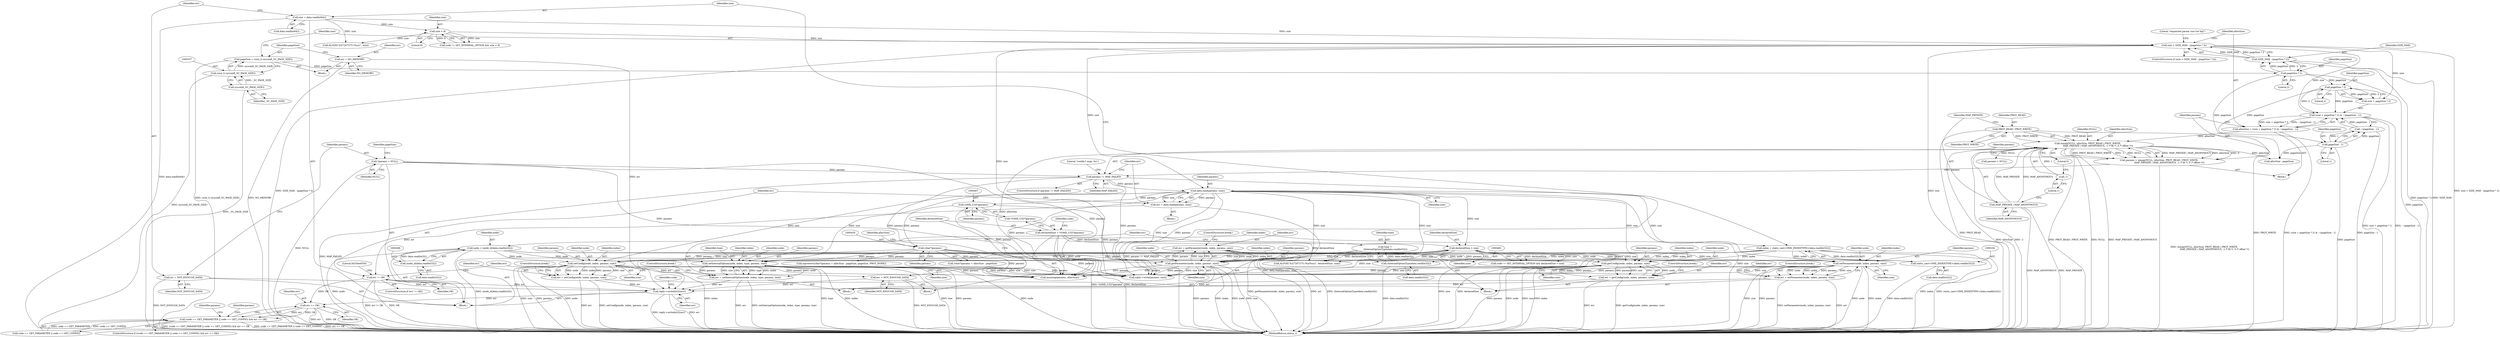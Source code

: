 digraph "0_Android_0bb5ced60304da7f61478ffd359e7ba65d72f181@API" {
"1000501" [label="(Call,reply->writeInt32(err))"];
"1000441" [label="(Call,err = getParameter(node, index, params, size))"];
"1000443" [label="(Call,getParameter(node, index, params, size))"];
"1000283" [label="(Call,node = (node_id)data.readInt32())"];
"1000285" [label="(Call,(node_id)data.readInt32())"];
"1000289" [label="(Call,index = static_cast<OMX_INDEXTYPE>(data.readInt32()))"];
"1000291" [label="(Call,static_cast<OMX_INDEXTYPE>(data.readInt32()))"];
"1000429" [label="(Call,(char*)params)"];
"1000406" [label="(Call,(OMX_U32*)params)"];
"1000386" [label="(Call,data.read(params, size))"];
"1000380" [label="(Call,params != MAP_FAILED)"];
"1000303" [label="(Call,*params = NULL)"];
"1000365" [label="(Call,params = mmap(NULL, allocSize, PROT_READ | PROT_WRITE,\n                            MAP_PRIVATE | MAP_ANONYMOUS, -1 /* fd */, 0 /* offset */))"];
"1000367" [label="(Call,mmap(NULL, allocSize, PROT_READ | PROT_WRITE,\n                            MAP_PRIVATE | MAP_ANONYMOUS, -1 /* fd */, 0 /* offset */))"];
"1000353" [label="(Call,allocSize = (size + pageSize * 2) & ~(pageSize - 1))"];
"1000355" [label="(Call,(size + pageSize * 2) & ~(pageSize - 1))"];
"1000341" [label="(Call,size > SIZE_MAX - (pageSize * 2))"];
"1000295" [label="(Call,size = data.readInt64())"];
"1000319" [label="(Call,size < 8)"];
"1000343" [label="(Call,SIZE_MAX - (pageSize * 2))"];
"1000345" [label="(Call,pageSize * 2)"];
"1000334" [label="(Call,pageSize = (size_t) sysconf(_SC_PAGE_SIZE))"];
"1000336" [label="(Call,(size_t) sysconf(_SC_PAGE_SIZE))"];
"1000338" [label="(Call,sysconf(_SC_PAGE_SIZE))"];
"1000358" [label="(Call,pageSize * 2)"];
"1000361" [label="(Call,~(pageSize - 1))"];
"1000362" [label="(Call,pageSize - 1)"];
"1000370" [label="(Call,PROT_READ | PROT_WRITE)"];
"1000373" [label="(Call,MAP_PRIVATE | MAP_ANONYMOUS)"];
"1000376" [label="(Call,-1)"];
"1000414" [label="(Call,declaredSize > size)"];
"1000403" [label="(Call,declaredSize = *(OMX_U32*)params)"];
"1000459" [label="(Call,err = getConfig(node, index, params, size))"];
"1000461" [label="(Call,getConfig(node, index, params, size))"];
"1000331" [label="(Call,err = NO_MEMORY)"];
"1000468" [label="(Call,err = setConfig(node, index, params, size))"];
"1000470" [label="(Call,setConfig(node, index, params, size))"];
"1000399" [label="(Call,err = NOT_ENOUGH_DATA)"];
"1000299" [label="(Call,err = NOT_ENOUGH_DATA)"];
"1000484" [label="(Call,err = setInternalOption(node, index, type, params, size))"];
"1000486" [label="(Call,setInternalOption(node, index, type, params, size))"];
"1000479" [label="(Call,type =\n (InternalOptionType)data.readInt32())"];
"1000481" [label="(Call,(InternalOptionType)data.readInt32())"];
"1000390" [label="(Call,err != OK)"];
"1000384" [label="(Call,err = data.read(params, size))"];
"1000450" [label="(Call,err = setParameter(node, index, params, size))"];
"1000452" [label="(Call,setParameter(node, index, params, size))"];
"1000512" [label="(Call,err == OK)"];
"1000504" [label="(Call,(code == GET_PARAMETER || code == GET_CONFIG) && err == OK)"];
"1000335" [label="(Identifier,pageSize)"];
"1000469" [label="(Identifier,err)"];
"1000504" [label="(Call,(code == GET_PARAMETER || code == GET_CONFIG) && err == OK)"];
"1000296" [label="(Identifier,size)"];
"1000284" [label="(Identifier,node)"];
"1000398" [label="(Block,)"];
"1000343" [label="(Call,SIZE_MAX - (pageSize * 2))"];
"1000444" [label="(Identifier,node)"];
"1000297" [label="(Call,data.readInt64())"];
"1000517" [label="(Identifier,params)"];
"1000514" [label="(Identifier,OK)"];
"1000323" [label="(Call,ALOGE(\"b/27207275 (%zu)\", size))"];
"1000304" [label="(Identifier,params)"];
"1000384" [label="(Call,err = data.read(params, size))"];
"1000362" [label="(Call,pageSize - 1)"];
"1000347" [label="(Literal,2)"];
"1000373" [label="(Call,MAP_PRIVATE | MAP_ANONYMOUS)"];
"1000387" [label="(Identifier,params)"];
"1000350" [label="(Literal,\"requested param size too big\")"];
"1000319" [label="(Call,size < 8)"];
"1000507" [label="(Identifier,code)"];
"1000428" [label="(Call,(char*)params + allocSize - pageSize)"];
"1000340" [label="(ControlStructure,if (size > SIZE_MAX - (pageSize * 2)))"];
"1000375" [label="(Identifier,MAP_ANONYMOUS)"];
"1000299" [label="(Call,err = NOT_ENOUGH_DATA)"];
"1000445" [label="(Identifier,index)"];
"1000378" [label="(Literal,0)"];
"1000385" [label="(Identifier,err)"];
"1000451" [label="(Identifier,err)"];
"1000479" [label="(Call,type =\n (InternalOptionType)data.readInt32())"];
"1000491" [label="(Identifier,size)"];
"1000369" [label="(Identifier,allocSize)"];
"1000429" [label="(Call,(char*)params)"];
"1000285" [label="(Call,(node_id)data.readInt32())"];
"1000380" [label="(Call,params != MAP_FAILED)"];
"1000406" [label="(Call,(OMX_U32*)params)"];
"1000358" [label="(Call,pageSize * 2)"];
"1000485" [label="(Identifier,err)"];
"1000388" [label="(Identifier,size)"];
"1000381" [label="(Identifier,params)"];
"1000448" [label="(ControlStructure,break;)"];
"1000461" [label="(Call,getConfig(node, index, params, size))"];
"1000356" [label="(Call,size + pageSize * 2)"];
"1000498" [label="(Literal,\"couldn't map: %s\")"];
"1000400" [label="(Identifier,err)"];
"1000291" [label="(Call,static_cast<OMX_INDEXTYPE>(data.readInt32()))"];
"1000443" [label="(Call,getParameter(node, index, params, size))"];
"1000367" [label="(Call,mmap(NULL, allocSize, PROT_READ | PROT_WRITE,\n                            MAP_PRIVATE | MAP_ANONYMOUS, -1 /* fd */, 0 /* offset */))"];
"1000414" [label="(Call,declaredSize > size)"];
"1000354" [label="(Identifier,allocSize)"];
"1000315" [label="(Call,code != SET_INTERNAL_OPTION && size < 8)"];
"1000431" [label="(Identifier,params)"];
"1000463" [label="(Identifier,index)"];
"1000453" [label="(Identifier,node)"];
"1000289" [label="(Call,index = static_cast<OMX_INDEXTYPE>(data.readInt32()))"];
"1000376" [label="(Call,-1)"];
"1000336" [label="(Call,(size_t) sysconf(_SC_PAGE_SIZE))"];
"1000481" [label="(Call,(InternalOptionType)data.readInt32())"];
"1000427" [label="(Call,mprotect((char*)params + allocSize - pageSize, pageSize, PROT_NONE))"];
"1000365" [label="(Call,params = mmap(NULL, allocSize, PROT_READ | PROT_WRITE,\n                            MAP_PRIVATE | MAP_ANONYMOUS, -1 /* fd */, 0 /* offset */))"];
"1000293" [label="(Call,data.readInt32())"];
"1000334" [label="(Call,pageSize = (size_t) sysconf(_SC_PAGE_SIZE))"];
"1000486" [label="(Call,setInternalOption(node, index, type, params, size))"];
"1000456" [label="(Identifier,size)"];
"1000346" [label="(Identifier,pageSize)"];
"1000404" [label="(Identifier,declaredSize)"];
"1000441" [label="(Call,err = getParameter(node, index, params, size))"];
"1000522" [label="(Call,munmap(params, allocSize))"];
"1000382" [label="(Identifier,MAP_FAILED)"];
"1000395" [label="(Literal,0x534e4554)"];
"1000277" [label="(Block,)"];
"1000295" [label="(Call,size = data.readInt64())"];
"1000345" [label="(Call,pageSize * 2)"];
"1000333" [label="(Identifier,NO_MEMORY)"];
"1000415" [label="(Identifier,declaredSize)"];
"1000477" [label="(Block,)"];
"1000459" [label="(Call,err = getConfig(node, index, params, size))"];
"1000408" [label="(Identifier,params)"];
"1000501" [label="(Call,reply->writeInt32(err))"];
"1000403" [label="(Call,declaredSize = *(OMX_U32*)params)"];
"1000416" [label="(Identifier,size)"];
"1000320" [label="(Identifier,size)"];
"1000283" [label="(Call,node = (node_id)data.readInt32())"];
"1000332" [label="(Identifier,err)"];
"1000520" [label="(Identifier,params)"];
"1000352" [label="(Block,)"];
"1000338" [label="(Call,sysconf(_SC_PAGE_SIZE))"];
"1000331" [label="(Call,err = NO_MEMORY)"];
"1000290" [label="(Identifier,index)"];
"1000305" [label="(Identifier,NULL)"];
"1000392" [label="(Identifier,OK)"];
"1000492" [label="(ControlStructure,break;)"];
"1000364" [label="(Literal,1)"];
"1000439" [label="(Block,)"];
"1000442" [label="(Identifier,err)"];
"1000488" [label="(Identifier,index)"];
"1000342" [label="(Identifier,size)"];
"1000475" [label="(ControlStructure,break;)"];
"1000361" [label="(Call,~(pageSize - 1))"];
"1000468" [label="(Call,err = setConfig(node, index, params, size))"];
"1000412" [label="(Identifier,code)"];
"1000303" [label="(Call,*params = NULL)"];
"1000487" [label="(Identifier,node)"];
"1000339" [label="(Identifier,_SC_PAGE_SIZE)"];
"1000490" [label="(Identifier,params)"];
"1000513" [label="(Identifier,err)"];
"1000433" [label="(Identifier,allocSize)"];
"1000355" [label="(Call,(size + pageSize * 2) & ~(pageSize - 1))"];
"1000399" [label="(Call,err = NOT_ENOUGH_DATA)"];
"1000410" [label="(Call,code != SET_INTERNAL_OPTION && declaredSize > size)"];
"1000383" [label="(Block,)"];
"1000454" [label="(Identifier,index)"];
"1000330" [label="(Block,)"];
"1000401" [label="(Identifier,NOT_ENOUGH_DATA)"];
"1000405" [label="(Call,*(OMX_U32*)params)"];
"1000484" [label="(Call,err = setInternalOption(node, index, type, params, size))"];
"1000374" [label="(Identifier,MAP_PRIVATE)"];
"1000368" [label="(Identifier,NULL)"];
"1000341" [label="(Call,size > SIZE_MAX - (pageSize * 2))"];
"1000301" [label="(Identifier,NOT_ENOUGH_DATA)"];
"1000460" [label="(Identifier,err)"];
"1000450" [label="(Call,err = setParameter(node, index, params, size))"];
"1000455" [label="(Identifier,params)"];
"1000360" [label="(Literal,2)"];
"1000473" [label="(Identifier,params)"];
"1000321" [label="(Literal,8)"];
"1000391" [label="(Identifier,err)"];
"1000471" [label="(Identifier,node)"];
"1000418" [label="(Call,ALOGE(\"b/27207275 (%u/%zu)\", declaredSize, size))"];
"1000489" [label="(Identifier,type)"];
"1000359" [label="(Identifier,pageSize)"];
"1000366" [label="(Identifier,params)"];
"1001337" [label="(MethodReturn,status_t)"];
"1000446" [label="(Identifier,params)"];
"1000465" [label="(Identifier,size)"];
"1000372" [label="(Identifier,PROT_WRITE)"];
"1000516" [label="(Call,reply->write(params, size))"];
"1000353" [label="(Call,allocSize = (size + pageSize * 2) & ~(pageSize - 1))"];
"1000462" [label="(Identifier,node)"];
"1000300" [label="(Identifier,err)"];
"1000472" [label="(Identifier,index)"];
"1000483" [label="(Call,data.readInt32())"];
"1000390" [label="(Call,err != OK)"];
"1000287" [label="(Call,data.readInt32())"];
"1000503" [label="(ControlStructure,if ((code == GET_PARAMETER || code == GET_CONFIG) && err == OK))"];
"1000505" [label="(Call,code == GET_PARAMETER || code == GET_CONFIG)"];
"1000457" [label="(ControlStructure,break;)"];
"1000464" [label="(Identifier,params)"];
"1000512" [label="(Call,err == OK)"];
"1000470" [label="(Call,setConfig(node, index, params, size))"];
"1000370" [label="(Call,PROT_READ | PROT_WRITE)"];
"1000371" [label="(Identifier,PROT_READ)"];
"1000363" [label="(Identifier,pageSize)"];
"1000525" [label="(Call,params = NULL)"];
"1000389" [label="(ControlStructure,if (err != OK))"];
"1000308" [label="(Identifier,pageSize)"];
"1000344" [label="(Identifier,SIZE_MAX)"];
"1000377" [label="(Literal,1)"];
"1000466" [label="(ControlStructure,break;)"];
"1000502" [label="(Identifier,err)"];
"1000386" [label="(Call,data.read(params, size))"];
"1000452" [label="(Call,setParameter(node, index, params, size))"];
"1000474" [label="(Identifier,size)"];
"1000447" [label="(Identifier,size)"];
"1000480" [label="(Identifier,type)"];
"1000432" [label="(Call,allocSize - pageSize)"];
"1000379" [label="(ControlStructure,if (params != MAP_FAILED))"];
"1000501" -> "1000277"  [label="AST: "];
"1000501" -> "1000502"  [label="CFG: "];
"1000502" -> "1000501"  [label="AST: "];
"1000507" -> "1000501"  [label="CFG: "];
"1000501" -> "1001337"  [label="DDG: err"];
"1000501" -> "1001337"  [label="DDG: reply->writeInt32(err)"];
"1000441" -> "1000501"  [label="DDG: err"];
"1000459" -> "1000501"  [label="DDG: err"];
"1000331" -> "1000501"  [label="DDG: err"];
"1000468" -> "1000501"  [label="DDG: err"];
"1000399" -> "1000501"  [label="DDG: err"];
"1000299" -> "1000501"  [label="DDG: err"];
"1000484" -> "1000501"  [label="DDG: err"];
"1000390" -> "1000501"  [label="DDG: err"];
"1000450" -> "1000501"  [label="DDG: err"];
"1000501" -> "1000512"  [label="DDG: err"];
"1000441" -> "1000439"  [label="AST: "];
"1000441" -> "1000443"  [label="CFG: "];
"1000442" -> "1000441"  [label="AST: "];
"1000443" -> "1000441"  [label="AST: "];
"1000448" -> "1000441"  [label="CFG: "];
"1000441" -> "1001337"  [label="DDG: err"];
"1000441" -> "1001337"  [label="DDG: getParameter(node, index, params, size)"];
"1000443" -> "1000441"  [label="DDG: node"];
"1000443" -> "1000441"  [label="DDG: index"];
"1000443" -> "1000441"  [label="DDG: params"];
"1000443" -> "1000441"  [label="DDG: size"];
"1000443" -> "1000447"  [label="CFG: "];
"1000444" -> "1000443"  [label="AST: "];
"1000445" -> "1000443"  [label="AST: "];
"1000446" -> "1000443"  [label="AST: "];
"1000447" -> "1000443"  [label="AST: "];
"1000443" -> "1001337"  [label="DDG: size"];
"1000443" -> "1001337"  [label="DDG: params"];
"1000443" -> "1001337"  [label="DDG: index"];
"1000443" -> "1001337"  [label="DDG: node"];
"1000283" -> "1000443"  [label="DDG: node"];
"1000289" -> "1000443"  [label="DDG: index"];
"1000429" -> "1000443"  [label="DDG: params"];
"1000386" -> "1000443"  [label="DDG: size"];
"1000414" -> "1000443"  [label="DDG: size"];
"1000443" -> "1000516"  [label="DDG: params"];
"1000443" -> "1000516"  [label="DDG: size"];
"1000443" -> "1000522"  [label="DDG: params"];
"1000283" -> "1000277"  [label="AST: "];
"1000283" -> "1000285"  [label="CFG: "];
"1000284" -> "1000283"  [label="AST: "];
"1000285" -> "1000283"  [label="AST: "];
"1000290" -> "1000283"  [label="CFG: "];
"1000283" -> "1001337"  [label="DDG: (node_id)data.readInt32()"];
"1000283" -> "1001337"  [label="DDG: node"];
"1000285" -> "1000283"  [label="DDG: data.readInt32()"];
"1000283" -> "1000452"  [label="DDG: node"];
"1000283" -> "1000461"  [label="DDG: node"];
"1000283" -> "1000470"  [label="DDG: node"];
"1000283" -> "1000486"  [label="DDG: node"];
"1000285" -> "1000287"  [label="CFG: "];
"1000286" -> "1000285"  [label="AST: "];
"1000287" -> "1000285"  [label="AST: "];
"1000289" -> "1000277"  [label="AST: "];
"1000289" -> "1000291"  [label="CFG: "];
"1000290" -> "1000289"  [label="AST: "];
"1000291" -> "1000289"  [label="AST: "];
"1000296" -> "1000289"  [label="CFG: "];
"1000289" -> "1001337"  [label="DDG: static_cast<OMX_INDEXTYPE>(data.readInt32())"];
"1000289" -> "1001337"  [label="DDG: index"];
"1000291" -> "1000289"  [label="DDG: data.readInt32()"];
"1000289" -> "1000452"  [label="DDG: index"];
"1000289" -> "1000461"  [label="DDG: index"];
"1000289" -> "1000470"  [label="DDG: index"];
"1000289" -> "1000486"  [label="DDG: index"];
"1000291" -> "1000293"  [label="CFG: "];
"1000292" -> "1000291"  [label="AST: "];
"1000293" -> "1000291"  [label="AST: "];
"1000291" -> "1001337"  [label="DDG: data.readInt32()"];
"1000429" -> "1000428"  [label="AST: "];
"1000429" -> "1000431"  [label="CFG: "];
"1000430" -> "1000429"  [label="AST: "];
"1000431" -> "1000429"  [label="AST: "];
"1000433" -> "1000429"  [label="CFG: "];
"1000429" -> "1000427"  [label="DDG: params"];
"1000429" -> "1000428"  [label="DDG: params"];
"1000406" -> "1000429"  [label="DDG: params"];
"1000429" -> "1000452"  [label="DDG: params"];
"1000429" -> "1000461"  [label="DDG: params"];
"1000429" -> "1000470"  [label="DDG: params"];
"1000429" -> "1000486"  [label="DDG: params"];
"1000429" -> "1000516"  [label="DDG: params"];
"1000429" -> "1000522"  [label="DDG: params"];
"1000406" -> "1000405"  [label="AST: "];
"1000406" -> "1000408"  [label="CFG: "];
"1000407" -> "1000406"  [label="AST: "];
"1000408" -> "1000406"  [label="AST: "];
"1000405" -> "1000406"  [label="CFG: "];
"1000386" -> "1000406"  [label="DDG: params"];
"1000406" -> "1000516"  [label="DDG: params"];
"1000406" -> "1000522"  [label="DDG: params"];
"1000386" -> "1000384"  [label="AST: "];
"1000386" -> "1000388"  [label="CFG: "];
"1000387" -> "1000386"  [label="AST: "];
"1000388" -> "1000386"  [label="AST: "];
"1000384" -> "1000386"  [label="CFG: "];
"1000386" -> "1001337"  [label="DDG: size"];
"1000386" -> "1000384"  [label="DDG: params"];
"1000386" -> "1000384"  [label="DDG: size"];
"1000380" -> "1000386"  [label="DDG: params"];
"1000341" -> "1000386"  [label="DDG: size"];
"1000386" -> "1000414"  [label="DDG: size"];
"1000386" -> "1000418"  [label="DDG: size"];
"1000386" -> "1000452"  [label="DDG: size"];
"1000386" -> "1000461"  [label="DDG: size"];
"1000386" -> "1000470"  [label="DDG: size"];
"1000386" -> "1000486"  [label="DDG: size"];
"1000386" -> "1000516"  [label="DDG: params"];
"1000386" -> "1000516"  [label="DDG: size"];
"1000386" -> "1000522"  [label="DDG: params"];
"1000380" -> "1000379"  [label="AST: "];
"1000380" -> "1000382"  [label="CFG: "];
"1000381" -> "1000380"  [label="AST: "];
"1000382" -> "1000380"  [label="AST: "];
"1000385" -> "1000380"  [label="CFG: "];
"1000498" -> "1000380"  [label="CFG: "];
"1000380" -> "1001337"  [label="DDG: params != MAP_FAILED"];
"1000380" -> "1001337"  [label="DDG: MAP_FAILED"];
"1000303" -> "1000380"  [label="DDG: params"];
"1000365" -> "1000380"  [label="DDG: params"];
"1000380" -> "1000516"  [label="DDG: params"];
"1000380" -> "1000522"  [label="DDG: params"];
"1000303" -> "1000277"  [label="AST: "];
"1000303" -> "1000305"  [label="CFG: "];
"1000304" -> "1000303"  [label="AST: "];
"1000305" -> "1000303"  [label="AST: "];
"1000308" -> "1000303"  [label="CFG: "];
"1000303" -> "1001337"  [label="DDG: NULL"];
"1000303" -> "1000516"  [label="DDG: params"];
"1000303" -> "1000522"  [label="DDG: params"];
"1000365" -> "1000352"  [label="AST: "];
"1000365" -> "1000367"  [label="CFG: "];
"1000366" -> "1000365"  [label="AST: "];
"1000367" -> "1000365"  [label="AST: "];
"1000381" -> "1000365"  [label="CFG: "];
"1000365" -> "1001337"  [label="DDG: mmap(NULL, allocSize, PROT_READ | PROT_WRITE,\n                            MAP_PRIVATE | MAP_ANONYMOUS, -1 /* fd */, 0 /* offset */)"];
"1000367" -> "1000365"  [label="DDG: MAP_PRIVATE | MAP_ANONYMOUS"];
"1000367" -> "1000365"  [label="DDG: allocSize"];
"1000367" -> "1000365"  [label="DDG: 0"];
"1000367" -> "1000365"  [label="DDG: PROT_READ | PROT_WRITE"];
"1000367" -> "1000365"  [label="DDG: -1"];
"1000367" -> "1000365"  [label="DDG: NULL"];
"1000367" -> "1000378"  [label="CFG: "];
"1000368" -> "1000367"  [label="AST: "];
"1000369" -> "1000367"  [label="AST: "];
"1000370" -> "1000367"  [label="AST: "];
"1000373" -> "1000367"  [label="AST: "];
"1000376" -> "1000367"  [label="AST: "];
"1000378" -> "1000367"  [label="AST: "];
"1000367" -> "1001337"  [label="DDG: allocSize"];
"1000367" -> "1001337"  [label="DDG: -1"];
"1000367" -> "1001337"  [label="DDG: PROT_READ | PROT_WRITE"];
"1000367" -> "1001337"  [label="DDG: NULL"];
"1000367" -> "1001337"  [label="DDG: MAP_PRIVATE | MAP_ANONYMOUS"];
"1000353" -> "1000367"  [label="DDG: allocSize"];
"1000370" -> "1000367"  [label="DDG: PROT_READ"];
"1000370" -> "1000367"  [label="DDG: PROT_WRITE"];
"1000373" -> "1000367"  [label="DDG: MAP_PRIVATE"];
"1000373" -> "1000367"  [label="DDG: MAP_ANONYMOUS"];
"1000376" -> "1000367"  [label="DDG: 1"];
"1000367" -> "1000432"  [label="DDG: allocSize"];
"1000367" -> "1000522"  [label="DDG: allocSize"];
"1000367" -> "1000525"  [label="DDG: NULL"];
"1000353" -> "1000352"  [label="AST: "];
"1000353" -> "1000355"  [label="CFG: "];
"1000354" -> "1000353"  [label="AST: "];
"1000355" -> "1000353"  [label="AST: "];
"1000366" -> "1000353"  [label="CFG: "];
"1000353" -> "1001337"  [label="DDG: (size + pageSize * 2) & ~(pageSize - 1)"];
"1000355" -> "1000353"  [label="DDG: size + pageSize * 2"];
"1000355" -> "1000353"  [label="DDG: ~(pageSize - 1)"];
"1000355" -> "1000361"  [label="CFG: "];
"1000356" -> "1000355"  [label="AST: "];
"1000361" -> "1000355"  [label="AST: "];
"1000355" -> "1001337"  [label="DDG: size + pageSize * 2"];
"1000355" -> "1001337"  [label="DDG: ~(pageSize - 1)"];
"1000341" -> "1000355"  [label="DDG: size"];
"1000358" -> "1000355"  [label="DDG: pageSize"];
"1000358" -> "1000355"  [label="DDG: 2"];
"1000361" -> "1000355"  [label="DDG: pageSize - 1"];
"1000341" -> "1000340"  [label="AST: "];
"1000341" -> "1000343"  [label="CFG: "];
"1000342" -> "1000341"  [label="AST: "];
"1000343" -> "1000341"  [label="AST: "];
"1000350" -> "1000341"  [label="CFG: "];
"1000354" -> "1000341"  [label="CFG: "];
"1000341" -> "1001337"  [label="DDG: SIZE_MAX - (pageSize * 2)"];
"1000341" -> "1001337"  [label="DDG: size"];
"1000341" -> "1001337"  [label="DDG: size > SIZE_MAX - (pageSize * 2)"];
"1000295" -> "1000341"  [label="DDG: size"];
"1000319" -> "1000341"  [label="DDG: size"];
"1000343" -> "1000341"  [label="DDG: SIZE_MAX"];
"1000343" -> "1000341"  [label="DDG: pageSize * 2"];
"1000341" -> "1000356"  [label="DDG: size"];
"1000341" -> "1000516"  [label="DDG: size"];
"1000295" -> "1000277"  [label="AST: "];
"1000295" -> "1000297"  [label="CFG: "];
"1000296" -> "1000295"  [label="AST: "];
"1000297" -> "1000295"  [label="AST: "];
"1000300" -> "1000295"  [label="CFG: "];
"1000295" -> "1001337"  [label="DDG: data.readInt64()"];
"1000295" -> "1000319"  [label="DDG: size"];
"1000295" -> "1000323"  [label="DDG: size"];
"1000319" -> "1000315"  [label="AST: "];
"1000319" -> "1000321"  [label="CFG: "];
"1000320" -> "1000319"  [label="AST: "];
"1000321" -> "1000319"  [label="AST: "];
"1000315" -> "1000319"  [label="CFG: "];
"1000319" -> "1000315"  [label="DDG: size"];
"1000319" -> "1000315"  [label="DDG: 8"];
"1000319" -> "1000323"  [label="DDG: size"];
"1000343" -> "1000345"  [label="CFG: "];
"1000344" -> "1000343"  [label="AST: "];
"1000345" -> "1000343"  [label="AST: "];
"1000343" -> "1001337"  [label="DDG: SIZE_MAX"];
"1000343" -> "1001337"  [label="DDG: pageSize * 2"];
"1000345" -> "1000343"  [label="DDG: pageSize"];
"1000345" -> "1000343"  [label="DDG: 2"];
"1000345" -> "1000347"  [label="CFG: "];
"1000346" -> "1000345"  [label="AST: "];
"1000347" -> "1000345"  [label="AST: "];
"1000345" -> "1001337"  [label="DDG: pageSize"];
"1000334" -> "1000345"  [label="DDG: pageSize"];
"1000345" -> "1000358"  [label="DDG: pageSize"];
"1000345" -> "1000432"  [label="DDG: pageSize"];
"1000334" -> "1000330"  [label="AST: "];
"1000334" -> "1000336"  [label="CFG: "];
"1000335" -> "1000334"  [label="AST: "];
"1000336" -> "1000334"  [label="AST: "];
"1000342" -> "1000334"  [label="CFG: "];
"1000334" -> "1001337"  [label="DDG: (size_t) sysconf(_SC_PAGE_SIZE)"];
"1000336" -> "1000334"  [label="DDG: sysconf(_SC_PAGE_SIZE)"];
"1000336" -> "1000338"  [label="CFG: "];
"1000337" -> "1000336"  [label="AST: "];
"1000338" -> "1000336"  [label="AST: "];
"1000336" -> "1001337"  [label="DDG: sysconf(_SC_PAGE_SIZE)"];
"1000338" -> "1000336"  [label="DDG: _SC_PAGE_SIZE"];
"1000338" -> "1000339"  [label="CFG: "];
"1000339" -> "1000338"  [label="AST: "];
"1000338" -> "1001337"  [label="DDG: _SC_PAGE_SIZE"];
"1000358" -> "1000356"  [label="AST: "];
"1000358" -> "1000360"  [label="CFG: "];
"1000359" -> "1000358"  [label="AST: "];
"1000360" -> "1000358"  [label="AST: "];
"1000356" -> "1000358"  [label="CFG: "];
"1000358" -> "1000356"  [label="DDG: pageSize"];
"1000358" -> "1000356"  [label="DDG: 2"];
"1000358" -> "1000362"  [label="DDG: pageSize"];
"1000361" -> "1000362"  [label="CFG: "];
"1000362" -> "1000361"  [label="AST: "];
"1000361" -> "1001337"  [label="DDG: pageSize - 1"];
"1000362" -> "1000361"  [label="DDG: pageSize"];
"1000362" -> "1000361"  [label="DDG: 1"];
"1000362" -> "1000364"  [label="CFG: "];
"1000363" -> "1000362"  [label="AST: "];
"1000364" -> "1000362"  [label="AST: "];
"1000362" -> "1001337"  [label="DDG: pageSize"];
"1000362" -> "1000432"  [label="DDG: pageSize"];
"1000370" -> "1000372"  [label="CFG: "];
"1000371" -> "1000370"  [label="AST: "];
"1000372" -> "1000370"  [label="AST: "];
"1000374" -> "1000370"  [label="CFG: "];
"1000370" -> "1001337"  [label="DDG: PROT_WRITE"];
"1000370" -> "1001337"  [label="DDG: PROT_READ"];
"1000373" -> "1000375"  [label="CFG: "];
"1000374" -> "1000373"  [label="AST: "];
"1000375" -> "1000373"  [label="AST: "];
"1000377" -> "1000373"  [label="CFG: "];
"1000373" -> "1001337"  [label="DDG: MAP_ANONYMOUS"];
"1000373" -> "1001337"  [label="DDG: MAP_PRIVATE"];
"1000376" -> "1000377"  [label="CFG: "];
"1000377" -> "1000376"  [label="AST: "];
"1000378" -> "1000376"  [label="CFG: "];
"1000414" -> "1000410"  [label="AST: "];
"1000414" -> "1000416"  [label="CFG: "];
"1000415" -> "1000414"  [label="AST: "];
"1000416" -> "1000414"  [label="AST: "];
"1000410" -> "1000414"  [label="CFG: "];
"1000414" -> "1001337"  [label="DDG: size"];
"1000414" -> "1001337"  [label="DDG: declaredSize"];
"1000414" -> "1000410"  [label="DDG: declaredSize"];
"1000414" -> "1000410"  [label="DDG: size"];
"1000403" -> "1000414"  [label="DDG: declaredSize"];
"1000414" -> "1000418"  [label="DDG: declaredSize"];
"1000414" -> "1000418"  [label="DDG: size"];
"1000414" -> "1000452"  [label="DDG: size"];
"1000414" -> "1000461"  [label="DDG: size"];
"1000414" -> "1000470"  [label="DDG: size"];
"1000414" -> "1000486"  [label="DDG: size"];
"1000414" -> "1000516"  [label="DDG: size"];
"1000403" -> "1000398"  [label="AST: "];
"1000403" -> "1000405"  [label="CFG: "];
"1000404" -> "1000403"  [label="AST: "];
"1000405" -> "1000403"  [label="AST: "];
"1000412" -> "1000403"  [label="CFG: "];
"1000403" -> "1001337"  [label="DDG: *(OMX_U32*)params"];
"1000403" -> "1001337"  [label="DDG: declaredSize"];
"1000403" -> "1000418"  [label="DDG: declaredSize"];
"1000459" -> "1000439"  [label="AST: "];
"1000459" -> "1000461"  [label="CFG: "];
"1000460" -> "1000459"  [label="AST: "];
"1000461" -> "1000459"  [label="AST: "];
"1000466" -> "1000459"  [label="CFG: "];
"1000459" -> "1001337"  [label="DDG: err"];
"1000459" -> "1001337"  [label="DDG: getConfig(node, index, params, size)"];
"1000461" -> "1000459"  [label="DDG: node"];
"1000461" -> "1000459"  [label="DDG: index"];
"1000461" -> "1000459"  [label="DDG: params"];
"1000461" -> "1000459"  [label="DDG: size"];
"1000461" -> "1000465"  [label="CFG: "];
"1000462" -> "1000461"  [label="AST: "];
"1000463" -> "1000461"  [label="AST: "];
"1000464" -> "1000461"  [label="AST: "];
"1000465" -> "1000461"  [label="AST: "];
"1000461" -> "1001337"  [label="DDG: size"];
"1000461" -> "1001337"  [label="DDG: index"];
"1000461" -> "1001337"  [label="DDG: params"];
"1000461" -> "1001337"  [label="DDG: node"];
"1000461" -> "1000516"  [label="DDG: params"];
"1000461" -> "1000516"  [label="DDG: size"];
"1000461" -> "1000522"  [label="DDG: params"];
"1000331" -> "1000330"  [label="AST: "];
"1000331" -> "1000333"  [label="CFG: "];
"1000332" -> "1000331"  [label="AST: "];
"1000333" -> "1000331"  [label="AST: "];
"1000335" -> "1000331"  [label="CFG: "];
"1000331" -> "1001337"  [label="DDG: NO_MEMORY"];
"1000468" -> "1000439"  [label="AST: "];
"1000468" -> "1000470"  [label="CFG: "];
"1000469" -> "1000468"  [label="AST: "];
"1000470" -> "1000468"  [label="AST: "];
"1000475" -> "1000468"  [label="CFG: "];
"1000468" -> "1001337"  [label="DDG: err"];
"1000468" -> "1001337"  [label="DDG: setConfig(node, index, params, size)"];
"1000470" -> "1000468"  [label="DDG: node"];
"1000470" -> "1000468"  [label="DDG: index"];
"1000470" -> "1000468"  [label="DDG: params"];
"1000470" -> "1000468"  [label="DDG: size"];
"1000470" -> "1000474"  [label="CFG: "];
"1000471" -> "1000470"  [label="AST: "];
"1000472" -> "1000470"  [label="AST: "];
"1000473" -> "1000470"  [label="AST: "];
"1000474" -> "1000470"  [label="AST: "];
"1000470" -> "1001337"  [label="DDG: index"];
"1000470" -> "1001337"  [label="DDG: size"];
"1000470" -> "1001337"  [label="DDG: params"];
"1000470" -> "1001337"  [label="DDG: node"];
"1000470" -> "1000516"  [label="DDG: params"];
"1000470" -> "1000516"  [label="DDG: size"];
"1000470" -> "1000522"  [label="DDG: params"];
"1000399" -> "1000398"  [label="AST: "];
"1000399" -> "1000401"  [label="CFG: "];
"1000400" -> "1000399"  [label="AST: "];
"1000401" -> "1000399"  [label="AST: "];
"1000404" -> "1000399"  [label="CFG: "];
"1000399" -> "1001337"  [label="DDG: NOT_ENOUGH_DATA"];
"1000299" -> "1000277"  [label="AST: "];
"1000299" -> "1000301"  [label="CFG: "];
"1000300" -> "1000299"  [label="AST: "];
"1000301" -> "1000299"  [label="AST: "];
"1000304" -> "1000299"  [label="CFG: "];
"1000299" -> "1001337"  [label="DDG: NOT_ENOUGH_DATA"];
"1000484" -> "1000477"  [label="AST: "];
"1000484" -> "1000486"  [label="CFG: "];
"1000485" -> "1000484"  [label="AST: "];
"1000486" -> "1000484"  [label="AST: "];
"1000492" -> "1000484"  [label="CFG: "];
"1000484" -> "1001337"  [label="DDG: setInternalOption(node, index, type, params, size)"];
"1000484" -> "1001337"  [label="DDG: err"];
"1000486" -> "1000484"  [label="DDG: type"];
"1000486" -> "1000484"  [label="DDG: index"];
"1000486" -> "1000484"  [label="DDG: node"];
"1000486" -> "1000484"  [label="DDG: params"];
"1000486" -> "1000484"  [label="DDG: size"];
"1000486" -> "1000491"  [label="CFG: "];
"1000487" -> "1000486"  [label="AST: "];
"1000488" -> "1000486"  [label="AST: "];
"1000489" -> "1000486"  [label="AST: "];
"1000490" -> "1000486"  [label="AST: "];
"1000491" -> "1000486"  [label="AST: "];
"1000486" -> "1001337"  [label="DDG: type"];
"1000486" -> "1001337"  [label="DDG: index"];
"1000486" -> "1001337"  [label="DDG: size"];
"1000486" -> "1001337"  [label="DDG: params"];
"1000486" -> "1001337"  [label="DDG: node"];
"1000479" -> "1000486"  [label="DDG: type"];
"1000486" -> "1000516"  [label="DDG: params"];
"1000486" -> "1000516"  [label="DDG: size"];
"1000486" -> "1000522"  [label="DDG: params"];
"1000479" -> "1000477"  [label="AST: "];
"1000479" -> "1000481"  [label="CFG: "];
"1000480" -> "1000479"  [label="AST: "];
"1000481" -> "1000479"  [label="AST: "];
"1000485" -> "1000479"  [label="CFG: "];
"1000479" -> "1001337"  [label="DDG: (InternalOptionType)data.readInt32()"];
"1000481" -> "1000479"  [label="DDG: data.readInt32()"];
"1000481" -> "1000483"  [label="CFG: "];
"1000482" -> "1000481"  [label="AST: "];
"1000483" -> "1000481"  [label="AST: "];
"1000481" -> "1001337"  [label="DDG: data.readInt32()"];
"1000390" -> "1000389"  [label="AST: "];
"1000390" -> "1000392"  [label="CFG: "];
"1000391" -> "1000390"  [label="AST: "];
"1000392" -> "1000390"  [label="AST: "];
"1000395" -> "1000390"  [label="CFG: "];
"1000400" -> "1000390"  [label="CFG: "];
"1000390" -> "1001337"  [label="DDG: OK"];
"1000390" -> "1001337"  [label="DDG: err != OK"];
"1000384" -> "1000390"  [label="DDG: err"];
"1000390" -> "1000512"  [label="DDG: OK"];
"1000384" -> "1000383"  [label="AST: "];
"1000385" -> "1000384"  [label="AST: "];
"1000391" -> "1000384"  [label="CFG: "];
"1000384" -> "1001337"  [label="DDG: data.read(params, size)"];
"1000450" -> "1000439"  [label="AST: "];
"1000450" -> "1000452"  [label="CFG: "];
"1000451" -> "1000450"  [label="AST: "];
"1000452" -> "1000450"  [label="AST: "];
"1000457" -> "1000450"  [label="CFG: "];
"1000450" -> "1001337"  [label="DDG: setParameter(node, index, params, size)"];
"1000450" -> "1001337"  [label="DDG: err"];
"1000452" -> "1000450"  [label="DDG: node"];
"1000452" -> "1000450"  [label="DDG: index"];
"1000452" -> "1000450"  [label="DDG: params"];
"1000452" -> "1000450"  [label="DDG: size"];
"1000452" -> "1000456"  [label="CFG: "];
"1000453" -> "1000452"  [label="AST: "];
"1000454" -> "1000452"  [label="AST: "];
"1000455" -> "1000452"  [label="AST: "];
"1000456" -> "1000452"  [label="AST: "];
"1000452" -> "1001337"  [label="DDG: params"];
"1000452" -> "1001337"  [label="DDG: node"];
"1000452" -> "1001337"  [label="DDG: index"];
"1000452" -> "1001337"  [label="DDG: size"];
"1000452" -> "1000516"  [label="DDG: params"];
"1000452" -> "1000516"  [label="DDG: size"];
"1000452" -> "1000522"  [label="DDG: params"];
"1000512" -> "1000504"  [label="AST: "];
"1000512" -> "1000514"  [label="CFG: "];
"1000513" -> "1000512"  [label="AST: "];
"1000514" -> "1000512"  [label="AST: "];
"1000504" -> "1000512"  [label="CFG: "];
"1000512" -> "1001337"  [label="DDG: err"];
"1000512" -> "1001337"  [label="DDG: OK"];
"1000512" -> "1000504"  [label="DDG: err"];
"1000512" -> "1000504"  [label="DDG: OK"];
"1000504" -> "1000503"  [label="AST: "];
"1000504" -> "1000505"  [label="CFG: "];
"1000505" -> "1000504"  [label="AST: "];
"1000517" -> "1000504"  [label="CFG: "];
"1000520" -> "1000504"  [label="CFG: "];
"1000504" -> "1001337"  [label="DDG: code == GET_PARAMETER || code == GET_CONFIG"];
"1000504" -> "1001337"  [label="DDG: err == OK"];
"1000504" -> "1001337"  [label="DDG: (code == GET_PARAMETER || code == GET_CONFIG) && err == OK"];
"1000505" -> "1000504"  [label="DDG: code == GET_PARAMETER"];
"1000505" -> "1000504"  [label="DDG: code == GET_CONFIG"];
}
